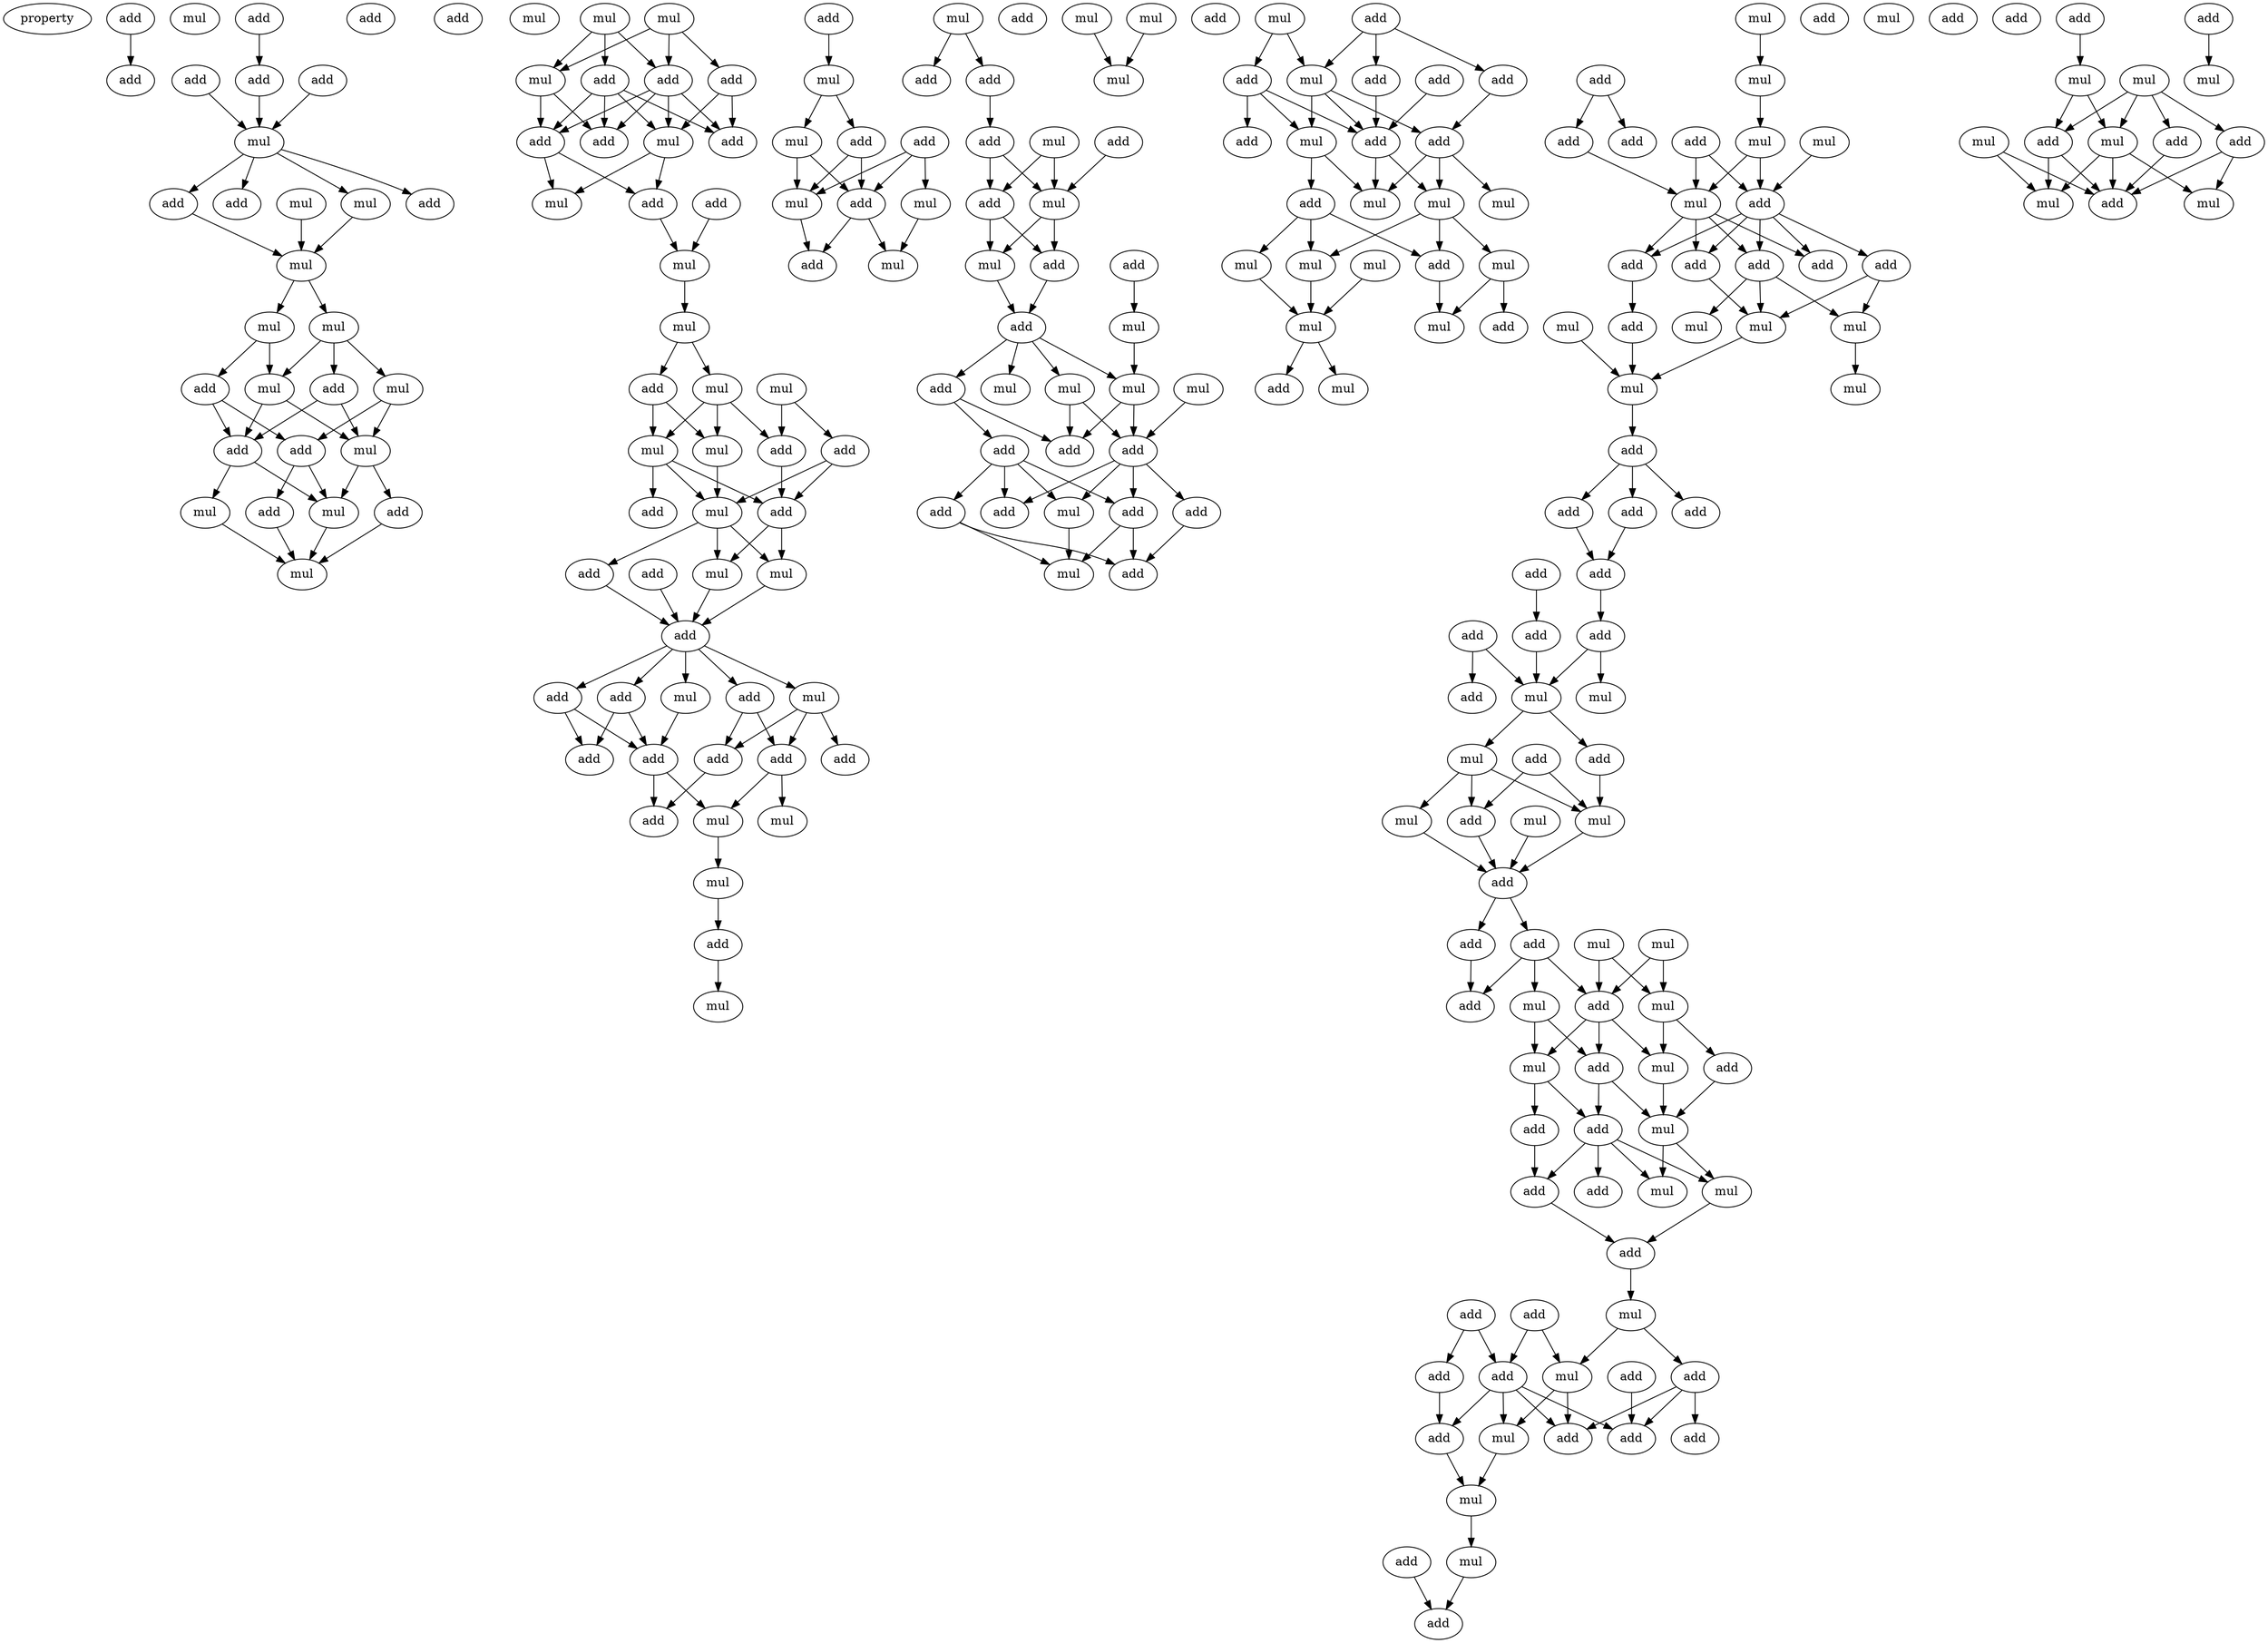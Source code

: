 digraph {
    node [fontcolor=black]
    property [mul=2,lf=1.3]
    0 [ label = add ];
    1 [ label = mul ];
    2 [ label = add ];
    3 [ label = add ];
    4 [ label = add ];
    5 [ label = add ];
    6 [ label = add ];
    7 [ label = add ];
    8 [ label = add ];
    9 [ label = mul ];
    10 [ label = add ];
    11 [ label = mul ];
    12 [ label = mul ];
    13 [ label = add ];
    14 [ label = add ];
    15 [ label = mul ];
    16 [ label = mul ];
    17 [ label = mul ];
    18 [ label = add ];
    19 [ label = mul ];
    20 [ label = mul ];
    21 [ label = add ];
    22 [ label = add ];
    23 [ label = mul ];
    24 [ label = add ];
    25 [ label = mul ];
    26 [ label = add ];
    27 [ label = add ];
    28 [ label = mul ];
    29 [ label = mul ];
    30 [ label = mul ];
    31 [ label = mul ];
    32 [ label = mul ];
    33 [ label = mul ];
    34 [ label = add ];
    35 [ label = add ];
    36 [ label = add ];
    37 [ label = add ];
    38 [ label = mul ];
    39 [ label = add ];
    40 [ label = add ];
    41 [ label = mul ];
    42 [ label = add ];
    43 [ label = add ];
    44 [ label = mul ];
    45 [ label = mul ];
    46 [ label = add ];
    47 [ label = mul ];
    48 [ label = mul ];
    49 [ label = mul ];
    50 [ label = add ];
    51 [ label = mul ];
    52 [ label = add ];
    53 [ label = mul ];
    54 [ label = add ];
    55 [ label = add ];
    56 [ label = add ];
    57 [ label = add ];
    58 [ label = mul ];
    59 [ label = mul ];
    60 [ label = add ];
    61 [ label = add ];
    62 [ label = add ];
    63 [ label = mul ];
    64 [ label = add ];
    65 [ label = mul ];
    66 [ label = add ];
    67 [ label = add ];
    68 [ label = add ];
    69 [ label = add ];
    70 [ label = add ];
    71 [ label = mul ];
    72 [ label = add ];
    73 [ label = mul ];
    74 [ label = mul ];
    75 [ label = add ];
    76 [ label = add ];
    77 [ label = mul ];
    78 [ label = mul ];
    79 [ label = mul ];
    80 [ label = add ];
    81 [ label = add ];
    82 [ label = add ];
    83 [ label = mul ];
    84 [ label = mul ];
    85 [ label = add ];
    86 [ label = mul ];
    87 [ label = mul ];
    88 [ label = add ];
    89 [ label = add ];
    90 [ label = mul ];
    91 [ label = add ];
    92 [ label = add ];
    93 [ label = add ];
    94 [ label = mul ];
    95 [ label = add ];
    96 [ label = add ];
    97 [ label = mul ];
    98 [ label = add ];
    99 [ label = mul ];
    100 [ label = add ];
    101 [ label = mul ];
    102 [ label = mul ];
    103 [ label = mul ];
    104 [ label = mul ];
    105 [ label = add ];
    106 [ label = add ];
    107 [ label = add ];
    108 [ label = add ];
    109 [ label = add ];
    110 [ label = add ];
    111 [ label = mul ];
    112 [ label = add ];
    113 [ label = add ];
    114 [ label = mul ];
    115 [ label = add ];
    116 [ label = mul ];
    117 [ label = mul ];
    118 [ label = add ];
    119 [ label = mul ];
    120 [ label = mul ];
    121 [ label = add ];
    122 [ label = add ];
    123 [ label = mul ];
    124 [ label = add ];
    125 [ label = add ];
    126 [ label = add ];
    127 [ label = mul ];
    128 [ label = add ];
    129 [ label = add ];
    130 [ label = add ];
    131 [ label = add ];
    132 [ label = mul ];
    133 [ label = mul ];
    134 [ label = mul ];
    135 [ label = add ];
    136 [ label = mul ];
    137 [ label = mul ];
    138 [ label = mul ];
    139 [ label = mul ];
    140 [ label = mul ];
    141 [ label = mul ];
    142 [ label = add ];
    143 [ label = add ];
    144 [ label = mul ];
    145 [ label = mul ];
    146 [ label = mul ];
    147 [ label = add ];
    148 [ label = mul ];
    149 [ label = mul ];
    150 [ label = add ];
    151 [ label = add ];
    152 [ label = add ];
    153 [ label = mul ];
    154 [ label = add ];
    155 [ label = add ];
    156 [ label = add ];
    157 [ label = add ];
    158 [ label = add ];
    159 [ label = add ];
    160 [ label = add ];
    161 [ label = mul ];
    162 [ label = mul ];
    163 [ label = mul ];
    164 [ label = mul ];
    165 [ label = add ];
    166 [ label = mul ];
    167 [ label = mul ];
    168 [ label = add ];
    169 [ label = add ];
    170 [ label = mul ];
    171 [ label = add ];
    172 [ label = add ];
    173 [ label = add ];
    174 [ label = add ];
    175 [ label = add ];
    176 [ label = add ];
    177 [ label = add ];
    178 [ label = mul ];
    179 [ label = add ];
    180 [ label = add ];
    181 [ label = mul ];
    182 [ label = mul ];
    183 [ label = add ];
    184 [ label = add ];
    185 [ label = mul ];
    186 [ label = mul ];
    187 [ label = mul ];
    188 [ label = add ];
    189 [ label = add ];
    190 [ label = mul ];
    191 [ label = add ];
    192 [ label = mul ];
    193 [ label = add ];
    194 [ label = add ];
    195 [ label = mul ];
    196 [ label = mul ];
    197 [ label = add ];
    198 [ label = add ];
    199 [ label = mul ];
    200 [ label = add ];
    201 [ label = mul ];
    202 [ label = add ];
    203 [ label = mul ];
    204 [ label = add ];
    205 [ label = add ];
    206 [ label = add ];
    207 [ label = mul ];
    208 [ label = add ];
    209 [ label = mul ];
    210 [ label = add ];
    211 [ label = add ];
    212 [ label = add ];
    213 [ label = mul ];
    214 [ label = add ];
    215 [ label = add ];
    216 [ label = add ];
    217 [ label = add ];
    218 [ label = mul ];
    219 [ label = add ];
    220 [ label = add ];
    221 [ label = mul ];
    222 [ label = add ];
    223 [ label = add ];
    224 [ label = mul ];
    225 [ label = add ];
    226 [ label = add ];
    227 [ label = mul ];
    228 [ label = mul ];
    229 [ label = add ];
    230 [ label = mul ];
    231 [ label = mul ];
    232 [ label = add ];
    233 [ label = mul ];
    234 [ label = add ];
    235 [ label = add ];
    236 [ label = mul ];
    237 [ label = mul ];
    238 [ label = add ];
    239 [ label = add ];
    240 [ label = mul ];
    0 -> 2 [ name = 0 ];
    3 -> 7 [ name = 1 ];
    6 -> 9 [ name = 2 ];
    7 -> 9 [ name = 3 ];
    8 -> 9 [ name = 4 ];
    9 -> 10 [ name = 5 ];
    9 -> 12 [ name = 6 ];
    9 -> 13 [ name = 7 ];
    9 -> 14 [ name = 8 ];
    10 -> 15 [ name = 9 ];
    11 -> 15 [ name = 10 ];
    12 -> 15 [ name = 11 ];
    15 -> 16 [ name = 12 ];
    15 -> 17 [ name = 13 ];
    16 -> 18 [ name = 14 ];
    16 -> 20 [ name = 15 ];
    17 -> 19 [ name = 16 ];
    17 -> 20 [ name = 17 ];
    17 -> 21 [ name = 18 ];
    18 -> 22 [ name = 19 ];
    18 -> 24 [ name = 20 ];
    19 -> 22 [ name = 21 ];
    19 -> 23 [ name = 22 ];
    20 -> 23 [ name = 23 ];
    20 -> 24 [ name = 24 ];
    21 -> 23 [ name = 25 ];
    21 -> 24 [ name = 26 ];
    22 -> 27 [ name = 27 ];
    22 -> 29 [ name = 28 ];
    23 -> 26 [ name = 29 ];
    23 -> 29 [ name = 30 ];
    24 -> 25 [ name = 31 ];
    24 -> 29 [ name = 32 ];
    25 -> 30 [ name = 33 ];
    26 -> 30 [ name = 34 ];
    27 -> 30 [ name = 35 ];
    29 -> 30 [ name = 36 ];
    31 -> 33 [ name = 37 ];
    31 -> 34 [ name = 38 ];
    31 -> 36 [ name = 39 ];
    32 -> 33 [ name = 40 ];
    32 -> 34 [ name = 41 ];
    32 -> 35 [ name = 42 ];
    33 -> 37 [ name = 43 ];
    33 -> 39 [ name = 44 ];
    34 -> 37 [ name = 45 ];
    34 -> 38 [ name = 46 ];
    34 -> 39 [ name = 47 ];
    34 -> 40 [ name = 48 ];
    35 -> 38 [ name = 49 ];
    35 -> 40 [ name = 50 ];
    36 -> 37 [ name = 51 ];
    36 -> 38 [ name = 52 ];
    36 -> 39 [ name = 53 ];
    36 -> 40 [ name = 54 ];
    37 -> 41 [ name = 55 ];
    37 -> 42 [ name = 56 ];
    38 -> 41 [ name = 57 ];
    38 -> 42 [ name = 58 ];
    42 -> 44 [ name = 59 ];
    43 -> 44 [ name = 60 ];
    44 -> 45 [ name = 61 ];
    45 -> 46 [ name = 62 ];
    45 -> 47 [ name = 63 ];
    46 -> 49 [ name = 64 ];
    46 -> 51 [ name = 65 ];
    47 -> 49 [ name = 66 ];
    47 -> 51 [ name = 67 ];
    47 -> 52 [ name = 68 ];
    48 -> 50 [ name = 69 ];
    48 -> 52 [ name = 70 ];
    49 -> 53 [ name = 71 ];
    50 -> 53 [ name = 72 ];
    50 -> 54 [ name = 73 ];
    51 -> 53 [ name = 74 ];
    51 -> 54 [ name = 75 ];
    51 -> 55 [ name = 76 ];
    52 -> 54 [ name = 77 ];
    53 -> 56 [ name = 78 ];
    53 -> 58 [ name = 79 ];
    53 -> 59 [ name = 80 ];
    54 -> 58 [ name = 81 ];
    54 -> 59 [ name = 82 ];
    56 -> 60 [ name = 83 ];
    57 -> 60 [ name = 84 ];
    58 -> 60 [ name = 85 ];
    59 -> 60 [ name = 86 ];
    60 -> 61 [ name = 87 ];
    60 -> 62 [ name = 88 ];
    60 -> 63 [ name = 89 ];
    60 -> 64 [ name = 90 ];
    60 -> 65 [ name = 91 ];
    61 -> 67 [ name = 92 ];
    61 -> 69 [ name = 93 ];
    62 -> 67 [ name = 94 ];
    62 -> 69 [ name = 95 ];
    63 -> 66 [ name = 96 ];
    63 -> 68 [ name = 97 ];
    63 -> 70 [ name = 98 ];
    64 -> 66 [ name = 99 ];
    64 -> 70 [ name = 100 ];
    65 -> 69 [ name = 101 ];
    66 -> 71 [ name = 102 ];
    66 -> 73 [ name = 103 ];
    69 -> 72 [ name = 104 ];
    69 -> 73 [ name = 105 ];
    70 -> 72 [ name = 106 ];
    73 -> 74 [ name = 107 ];
    74 -> 76 [ name = 108 ];
    75 -> 78 [ name = 109 ];
    76 -> 77 [ name = 110 ];
    78 -> 79 [ name = 111 ];
    78 -> 80 [ name = 112 ];
    79 -> 82 [ name = 113 ];
    79 -> 84 [ name = 114 ];
    80 -> 82 [ name = 115 ];
    80 -> 84 [ name = 116 ];
    81 -> 82 [ name = 117 ];
    81 -> 83 [ name = 118 ];
    81 -> 84 [ name = 119 ];
    82 -> 85 [ name = 120 ];
    82 -> 87 [ name = 121 ];
    83 -> 87 [ name = 122 ];
    84 -> 85 [ name = 123 ];
    86 -> 88 [ name = 124 ];
    86 -> 89 [ name = 125 ];
    89 -> 92 [ name = 126 ];
    90 -> 93 [ name = 127 ];
    90 -> 94 [ name = 128 ];
    91 -> 94 [ name = 129 ];
    92 -> 93 [ name = 130 ];
    92 -> 94 [ name = 131 ];
    93 -> 95 [ name = 132 ];
    93 -> 97 [ name = 133 ];
    94 -> 95 [ name = 134 ];
    94 -> 97 [ name = 135 ];
    95 -> 98 [ name = 136 ];
    96 -> 99 [ name = 137 ];
    97 -> 98 [ name = 138 ];
    98 -> 100 [ name = 139 ];
    98 -> 101 [ name = 140 ];
    98 -> 102 [ name = 141 ];
    98 -> 104 [ name = 142 ];
    99 -> 104 [ name = 143 ];
    100 -> 105 [ name = 144 ];
    100 -> 106 [ name = 145 ];
    102 -> 106 [ name = 146 ];
    102 -> 107 [ name = 147 ];
    103 -> 107 [ name = 148 ];
    104 -> 106 [ name = 149 ];
    104 -> 107 [ name = 150 ];
    105 -> 108 [ name = 151 ];
    105 -> 109 [ name = 152 ];
    105 -> 111 [ name = 153 ];
    105 -> 112 [ name = 154 ];
    107 -> 108 [ name = 155 ];
    107 -> 110 [ name = 156 ];
    107 -> 111 [ name = 157 ];
    107 -> 112 [ name = 158 ];
    108 -> 113 [ name = 159 ];
    108 -> 114 [ name = 160 ];
    109 -> 113 [ name = 161 ];
    109 -> 114 [ name = 162 ];
    110 -> 113 [ name = 163 ];
    111 -> 114 [ name = 164 ];
    116 -> 119 [ name = 165 ];
    117 -> 119 [ name = 166 ];
    120 -> 123 [ name = 167 ];
    120 -> 124 [ name = 168 ];
    121 -> 122 [ name = 169 ];
    121 -> 123 [ name = 170 ];
    121 -> 126 [ name = 171 ];
    122 -> 129 [ name = 172 ];
    123 -> 127 [ name = 173 ];
    123 -> 128 [ name = 174 ];
    123 -> 129 [ name = 175 ];
    124 -> 127 [ name = 176 ];
    124 -> 129 [ name = 177 ];
    124 -> 130 [ name = 178 ];
    125 -> 129 [ name = 179 ];
    126 -> 128 [ name = 180 ];
    127 -> 131 [ name = 181 ];
    127 -> 133 [ name = 182 ];
    128 -> 132 [ name = 183 ];
    128 -> 133 [ name = 184 ];
    128 -> 134 [ name = 185 ];
    129 -> 133 [ name = 186 ];
    129 -> 134 [ name = 187 ];
    131 -> 135 [ name = 188 ];
    131 -> 136 [ name = 189 ];
    131 -> 137 [ name = 190 ];
    134 -> 135 [ name = 191 ];
    134 -> 137 [ name = 192 ];
    134 -> 139 [ name = 193 ];
    135 -> 141 [ name = 194 ];
    136 -> 140 [ name = 195 ];
    137 -> 140 [ name = 196 ];
    138 -> 140 [ name = 197 ];
    139 -> 141 [ name = 198 ];
    139 -> 142 [ name = 199 ];
    140 -> 143 [ name = 200 ];
    140 -> 144 [ name = 201 ];
    145 -> 146 [ name = 202 ];
    146 -> 148 [ name = 203 ];
    147 -> 150 [ name = 204 ];
    147 -> 152 [ name = 205 ];
    148 -> 153 [ name = 206 ];
    148 -> 154 [ name = 207 ];
    149 -> 154 [ name = 208 ];
    151 -> 153 [ name = 209 ];
    151 -> 154 [ name = 210 ];
    152 -> 153 [ name = 211 ];
    153 -> 156 [ name = 212 ];
    153 -> 157 [ name = 213 ];
    153 -> 158 [ name = 214 ];
    153 -> 159 [ name = 215 ];
    154 -> 155 [ name = 216 ];
    154 -> 156 [ name = 217 ];
    154 -> 157 [ name = 218 ];
    154 -> 158 [ name = 219 ];
    154 -> 159 [ name = 220 ];
    155 -> 163 [ name = 221 ];
    155 -> 164 [ name = 222 ];
    156 -> 160 [ name = 223 ];
    157 -> 161 [ name = 224 ];
    157 -> 163 [ name = 225 ];
    157 -> 164 [ name = 226 ];
    158 -> 164 [ name = 227 ];
    160 -> 167 [ name = 228 ];
    162 -> 167 [ name = 229 ];
    163 -> 166 [ name = 230 ];
    164 -> 167 [ name = 231 ];
    167 -> 168 [ name = 232 ];
    168 -> 169 [ name = 233 ];
    168 -> 171 [ name = 234 ];
    168 -> 172 [ name = 235 ];
    169 -> 174 [ name = 236 ];
    172 -> 174 [ name = 237 ];
    173 -> 177 [ name = 238 ];
    174 -> 176 [ name = 239 ];
    175 -> 178 [ name = 240 ];
    175 -> 180 [ name = 241 ];
    176 -> 178 [ name = 242 ];
    176 -> 181 [ name = 243 ];
    177 -> 178 [ name = 244 ];
    178 -> 182 [ name = 245 ];
    178 -> 183 [ name = 246 ];
    182 -> 185 [ name = 247 ];
    182 -> 186 [ name = 248 ];
    182 -> 188 [ name = 249 ];
    183 -> 185 [ name = 250 ];
    184 -> 185 [ name = 251 ];
    184 -> 188 [ name = 252 ];
    185 -> 189 [ name = 253 ];
    186 -> 189 [ name = 254 ];
    187 -> 189 [ name = 255 ];
    188 -> 189 [ name = 256 ];
    189 -> 191 [ name = 257 ];
    189 -> 193 [ name = 258 ];
    190 -> 195 [ name = 259 ];
    190 -> 198 [ name = 260 ];
    191 -> 196 [ name = 261 ];
    191 -> 197 [ name = 262 ];
    191 -> 198 [ name = 263 ];
    192 -> 195 [ name = 264 ];
    192 -> 198 [ name = 265 ];
    193 -> 197 [ name = 266 ];
    195 -> 200 [ name = 267 ];
    195 -> 201 [ name = 268 ];
    196 -> 199 [ name = 269 ];
    196 -> 202 [ name = 270 ];
    198 -> 199 [ name = 271 ];
    198 -> 201 [ name = 272 ];
    198 -> 202 [ name = 273 ];
    199 -> 204 [ name = 274 ];
    199 -> 205 [ name = 275 ];
    200 -> 203 [ name = 276 ];
    201 -> 203 [ name = 277 ];
    202 -> 203 [ name = 278 ];
    202 -> 204 [ name = 279 ];
    203 -> 207 [ name = 280 ];
    203 -> 209 [ name = 281 ];
    204 -> 206 [ name = 282 ];
    204 -> 207 [ name = 283 ];
    204 -> 208 [ name = 284 ];
    204 -> 209 [ name = 285 ];
    205 -> 208 [ name = 286 ];
    207 -> 210 [ name = 287 ];
    208 -> 210 [ name = 288 ];
    210 -> 213 [ name = 289 ];
    211 -> 214 [ name = 290 ];
    211 -> 215 [ name = 291 ];
    212 -> 214 [ name = 292 ];
    212 -> 218 [ name = 293 ];
    213 -> 217 [ name = 294 ];
    213 -> 218 [ name = 295 ];
    214 -> 219 [ name = 296 ];
    214 -> 221 [ name = 297 ];
    214 -> 222 [ name = 298 ];
    214 -> 223 [ name = 299 ];
    215 -> 223 [ name = 300 ];
    216 -> 222 [ name = 301 ];
    217 -> 219 [ name = 302 ];
    217 -> 220 [ name = 303 ];
    217 -> 222 [ name = 304 ];
    218 -> 219 [ name = 305 ];
    218 -> 221 [ name = 306 ];
    221 -> 224 [ name = 307 ];
    223 -> 224 [ name = 308 ];
    224 -> 227 [ name = 309 ];
    225 -> 229 [ name = 310 ];
    226 -> 230 [ name = 311 ];
    227 -> 229 [ name = 312 ];
    228 -> 231 [ name = 313 ];
    228 -> 232 [ name = 314 ];
    228 -> 234 [ name = 315 ];
    228 -> 235 [ name = 316 ];
    230 -> 231 [ name = 317 ];
    230 -> 232 [ name = 318 ];
    231 -> 236 [ name = 319 ];
    231 -> 237 [ name = 320 ];
    231 -> 238 [ name = 321 ];
    232 -> 236 [ name = 322 ];
    232 -> 238 [ name = 323 ];
    233 -> 236 [ name = 324 ];
    233 -> 238 [ name = 325 ];
    234 -> 237 [ name = 326 ];
    234 -> 238 [ name = 327 ];
    235 -> 238 [ name = 328 ];
    239 -> 240 [ name = 329 ];
}
